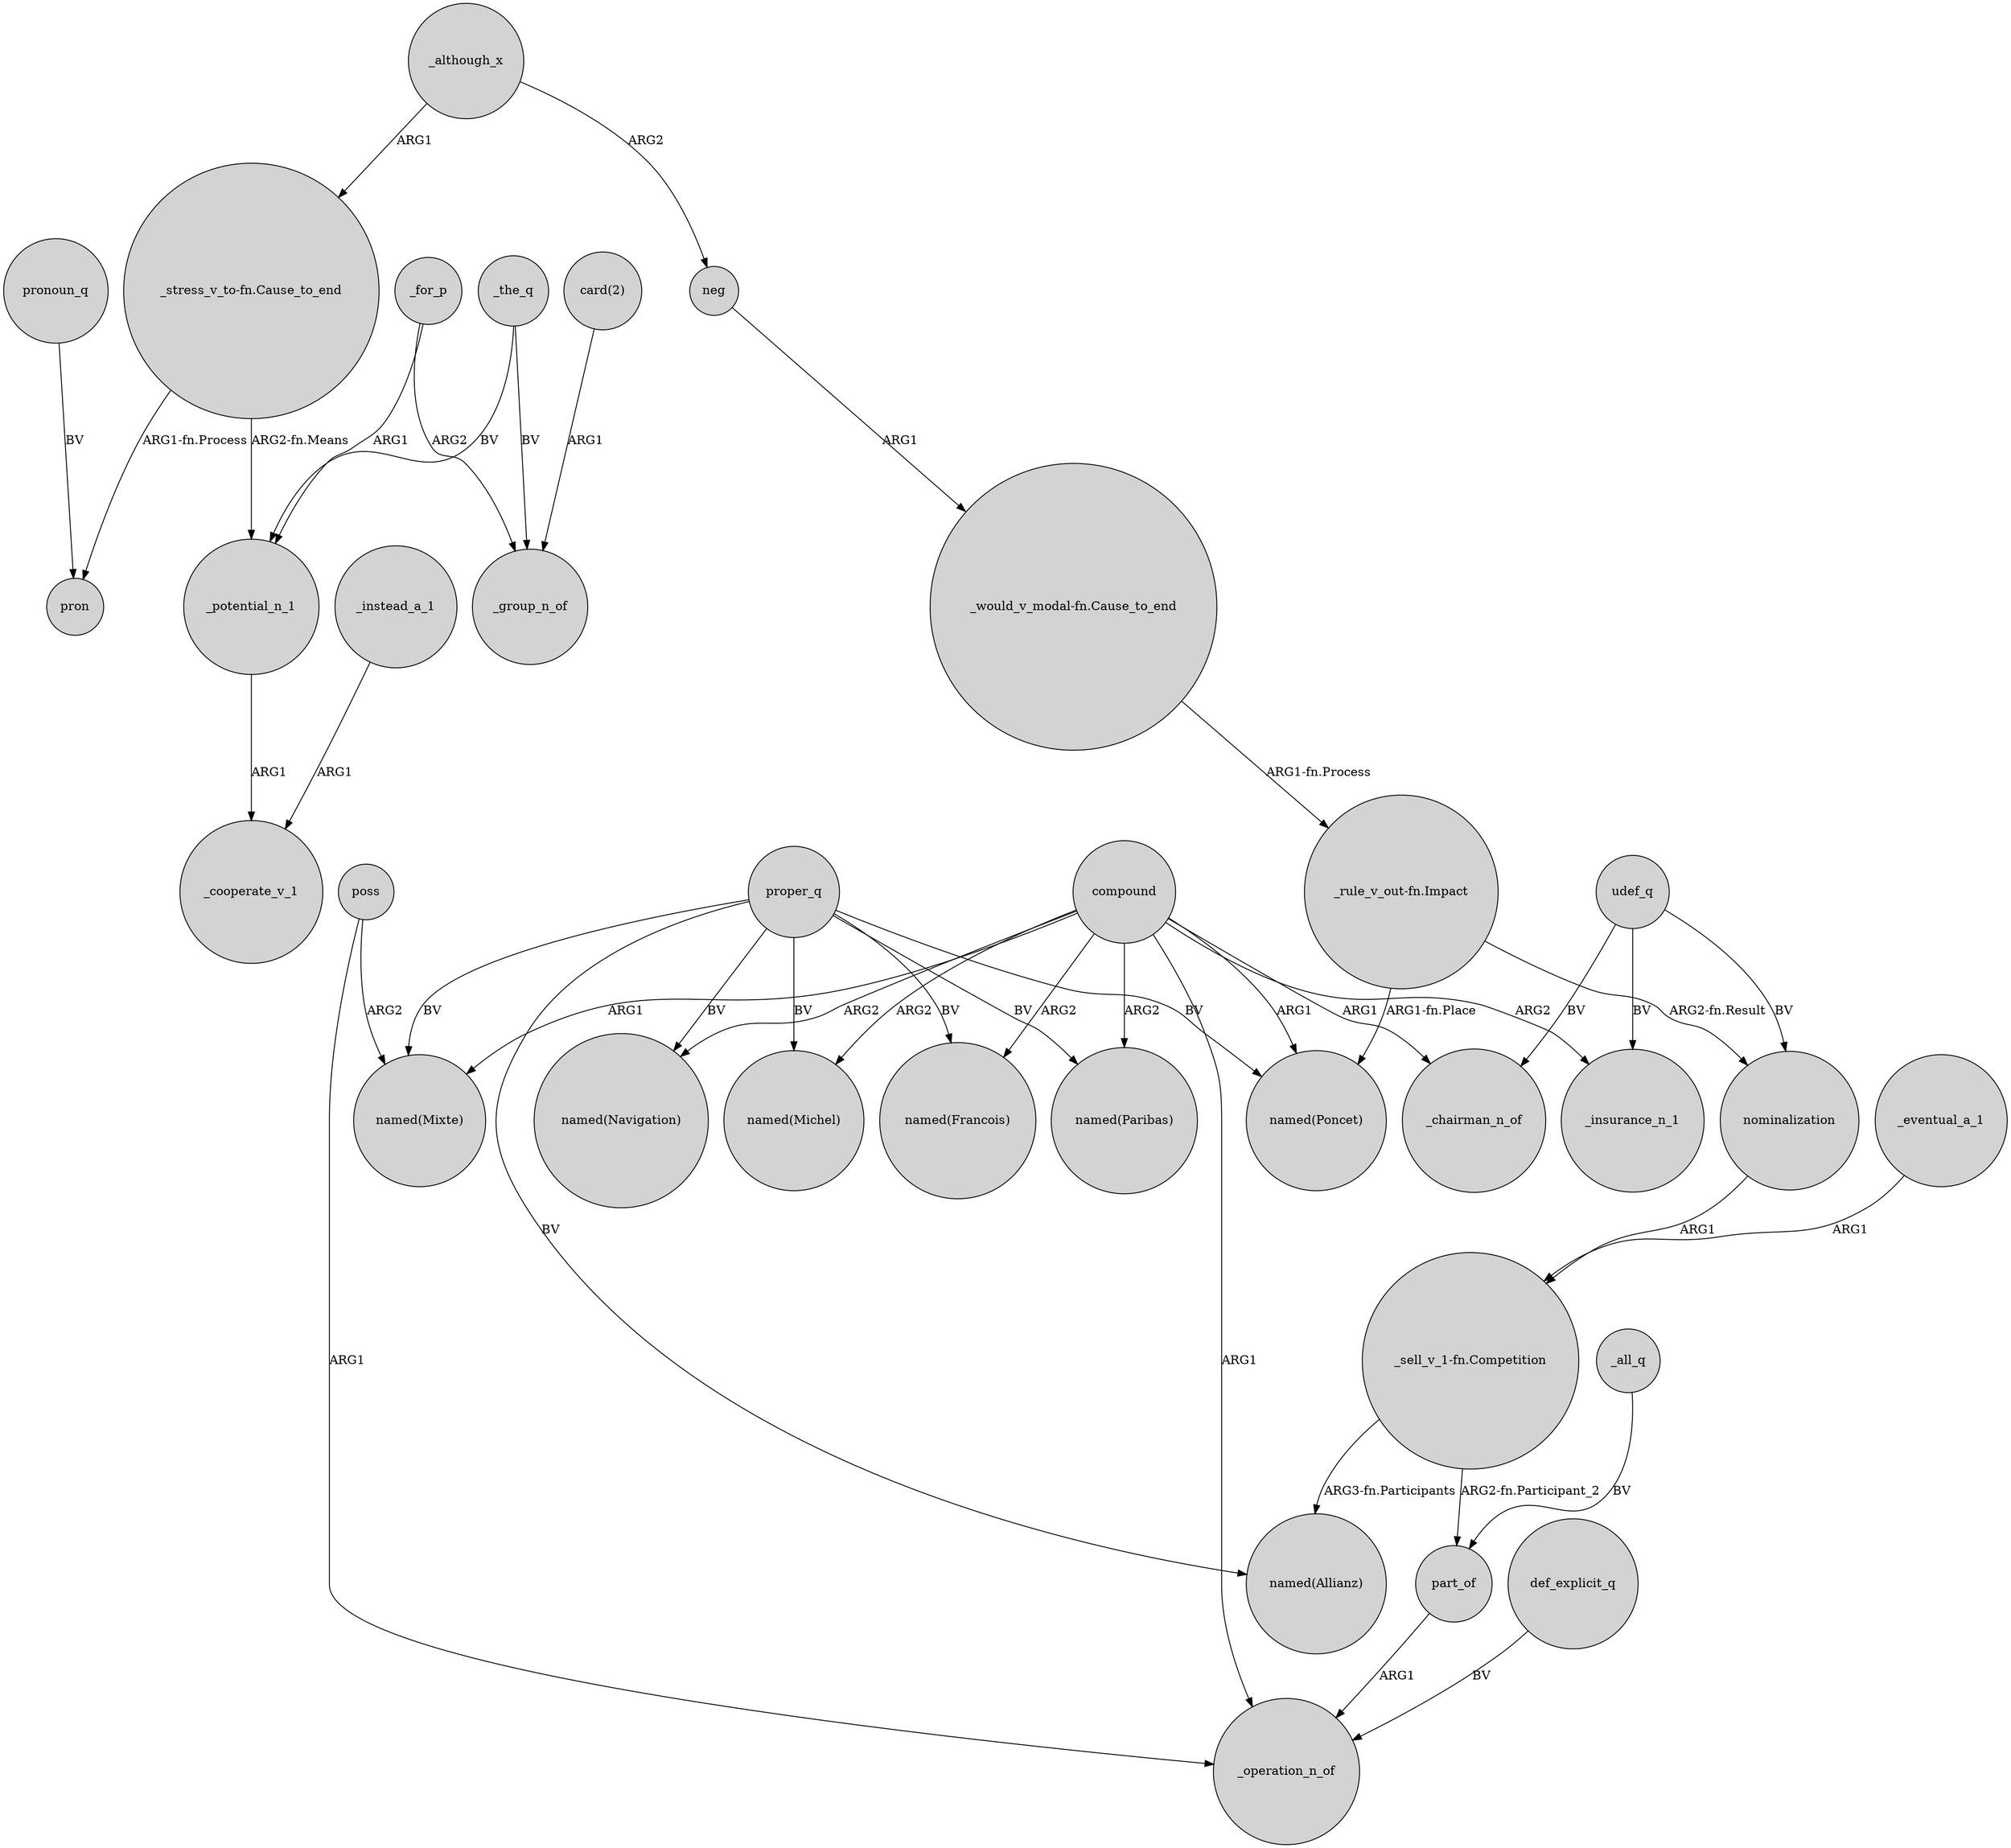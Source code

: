 digraph {
	node [shape=circle style=filled]
	_instead_a_1 -> _cooperate_v_1 [label=ARG1]
	proper_q -> "named(Francois)" [label=BV]
	udef_q -> _insurance_n_1 [label=BV]
	nominalization -> "_sell_v_1-fn.Competition" [label=ARG1]
	"_would_v_modal-fn.Cause_to_end" -> "_rule_v_out-fn.Impact" [label="ARG1-fn.Process"]
	proper_q -> "named(Poncet)" [label=BV]
	"card(2)" -> _group_n_of [label=ARG1]
	udef_q -> _chairman_n_of [label=BV]
	proper_q -> "named(Michel)" [label=BV]
	proper_q -> "named(Paribas)" [label=BV]
	udef_q -> nominalization [label=BV]
	proper_q -> "named(Navigation)" [label=BV]
	poss -> _operation_n_of [label=ARG1]
	part_of -> _operation_n_of [label=ARG1]
	compound -> "named(Navigation)" [label=ARG2]
	compound -> _operation_n_of [label=ARG1]
	"_stress_v_to-fn.Cause_to_end" -> _potential_n_1 [label="ARG2-fn.Means"]
	proper_q -> "named(Allianz)" [label=BV]
	_all_q -> part_of [label=BV]
	proper_q -> "named(Mixte)" [label=BV]
	pronoun_q -> pron [label=BV]
	compound -> "named(Michel)" [label=ARG2]
	compound -> "named(Mixte)" [label=ARG1]
	"_rule_v_out-fn.Impact" -> nominalization [label="ARG2-fn.Result"]
	"_sell_v_1-fn.Competition" -> "named(Allianz)" [label="ARG3-fn.Participants"]
	_for_p -> _group_n_of [label=ARG2]
	poss -> "named(Mixte)" [label=ARG2]
	_for_p -> _potential_n_1 [label=ARG1]
	_the_q -> _potential_n_1 [label=BV]
	"_stress_v_to-fn.Cause_to_end" -> pron [label="ARG1-fn.Process"]
	_the_q -> _group_n_of [label=BV]
	compound -> "named(Francois)" [label=ARG2]
	compound -> _chairman_n_of [label=ARG1]
	_although_x -> neg [label=ARG2]
	compound -> _insurance_n_1 [label=ARG2]
	_eventual_a_1 -> "_sell_v_1-fn.Competition" [label=ARG1]
	def_explicit_q -> _operation_n_of [label=BV]
	_although_x -> "_stress_v_to-fn.Cause_to_end" [label=ARG1]
	neg -> "_would_v_modal-fn.Cause_to_end" [label=ARG1]
	_potential_n_1 -> _cooperate_v_1 [label=ARG1]
	compound -> "named(Paribas)" [label=ARG2]
	compound -> "named(Poncet)" [label=ARG1]
	"_rule_v_out-fn.Impact" -> "named(Poncet)" [label="ARG1-fn.Place"]
	"_sell_v_1-fn.Competition" -> part_of [label="ARG2-fn.Participant_2"]
}
